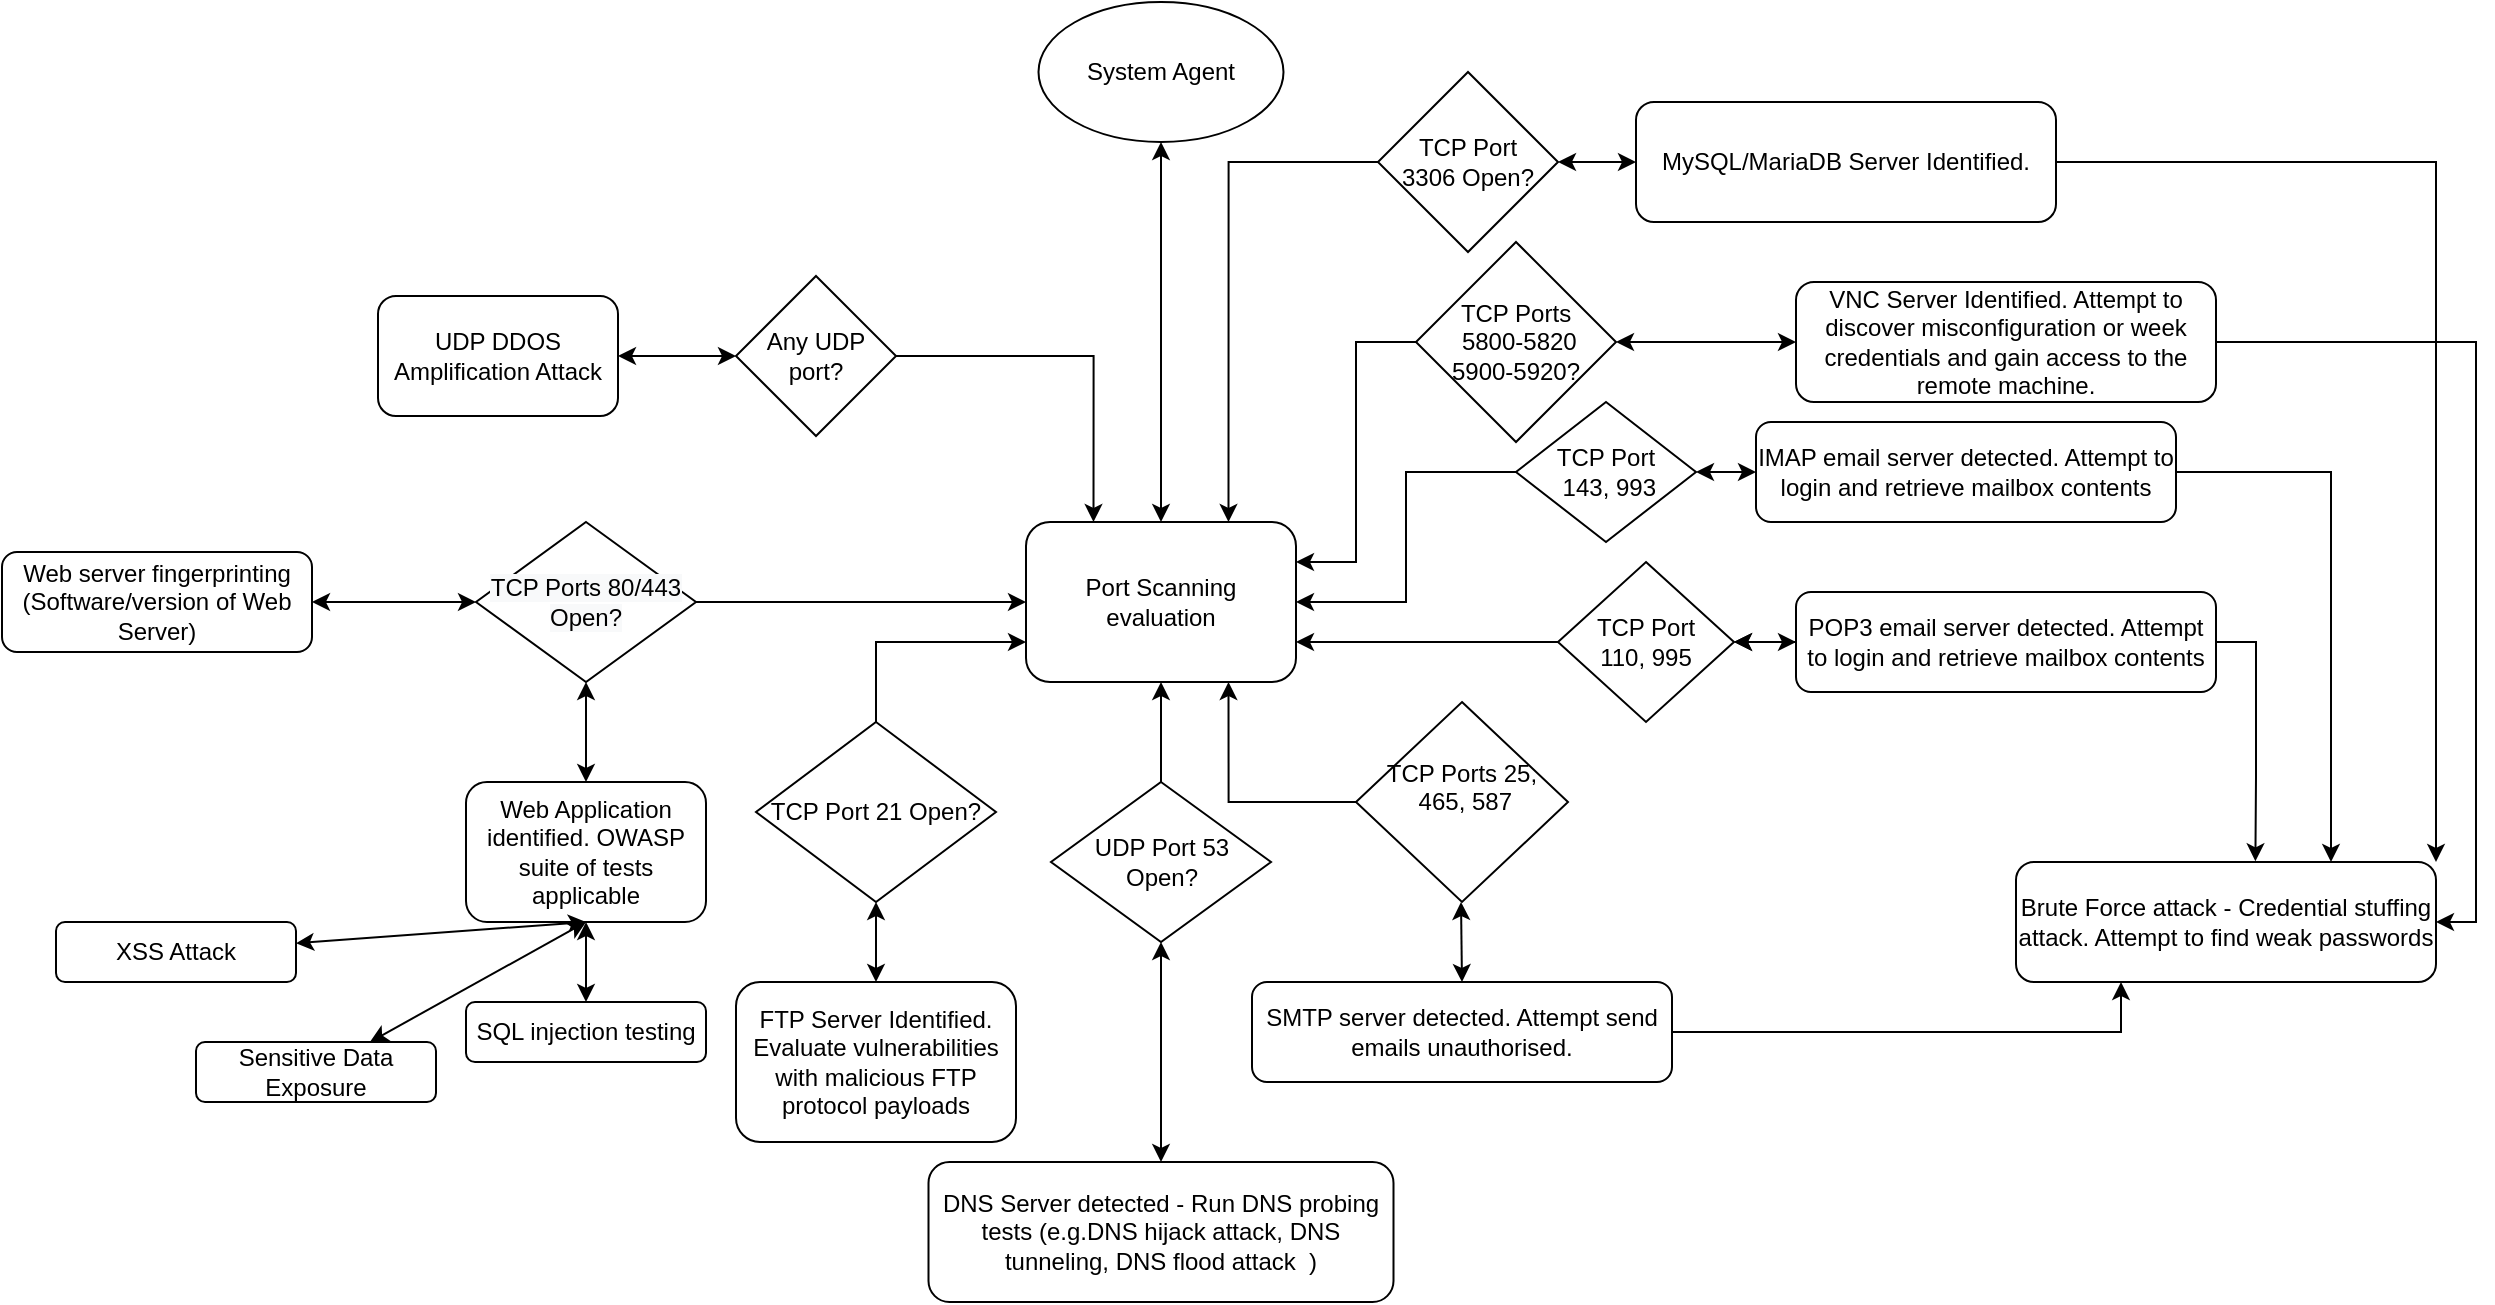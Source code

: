 <mxfile version="13.10.1" type="github">
  <diagram id="DchAP9sOTFPFpCIIkn_s" name="Page-1">
    <mxGraphModel dx="2484" dy="1897" grid="0" gridSize="10" guides="1" tooltips="1" connect="1" arrows="1" fold="1" page="1" pageScale="1" pageWidth="827" pageHeight="1169" math="0" shadow="0">
      <root>
        <mxCell id="0" />
        <mxCell id="1" parent="0" />
        <mxCell id="s764aHb25zaueQciMdZv-1" value="System Agent" style="ellipse;whiteSpace=wrap;html=1;" parent="1" vertex="1">
          <mxGeometry x="221.25" y="-190" width="122.5" height="70" as="geometry" />
        </mxCell>
        <mxCell id="s764aHb25zaueQciMdZv-3" value="Port Scanning evaluation" style="rounded=1;whiteSpace=wrap;html=1;" parent="1" vertex="1">
          <mxGeometry x="215" y="70" width="135" height="80" as="geometry" />
        </mxCell>
        <mxCell id="s764aHb25zaueQciMdZv-4" value="" style="endArrow=classic;startArrow=classic;html=1;entryX=0.5;entryY=1;entryDx=0;entryDy=0;exitX=0.5;exitY=0;exitDx=0;exitDy=0;" parent="1" source="s764aHb25zaueQciMdZv-3" target="s764aHb25zaueQciMdZv-1" edge="1">
          <mxGeometry width="50" height="50" relative="1" as="geometry">
            <mxPoint x="380" y="220" as="sourcePoint" />
            <mxPoint x="430" y="170" as="targetPoint" />
          </mxGeometry>
        </mxCell>
        <mxCell id="s764aHb25zaueQciMdZv-7" value="Web Application identified. OWASP suite of tests applicable" style="rounded=1;whiteSpace=wrap;html=1;" parent="1" vertex="1">
          <mxGeometry x="-65" y="200" width="120" height="70" as="geometry" />
        </mxCell>
        <mxCell id="s764aHb25zaueQciMdZv-8" value="" style="endArrow=classic;startArrow=classic;html=1;exitX=0.5;exitY=0;exitDx=0;exitDy=0;entryX=0.5;entryY=1;entryDx=0;entryDy=0;" parent="1" source="s764aHb25zaueQciMdZv-7" target="s764aHb25zaueQciMdZv-23" edge="1">
          <mxGeometry width="50" height="50" relative="1" as="geometry">
            <mxPoint x="190" y="250" as="sourcePoint" />
            <mxPoint x="100" y="280" as="targetPoint" />
          </mxGeometry>
        </mxCell>
        <mxCell id="s764aHb25zaueQciMdZv-9" value="SQL injection testing" style="rounded=1;whiteSpace=wrap;html=1;" parent="1" vertex="1">
          <mxGeometry x="-65" y="310" width="120" height="30" as="geometry" />
        </mxCell>
        <mxCell id="s764aHb25zaueQciMdZv-10" value="XSS Attack" style="rounded=1;whiteSpace=wrap;html=1;" parent="1" vertex="1">
          <mxGeometry x="-270" y="270" width="120" height="30" as="geometry" />
        </mxCell>
        <mxCell id="s764aHb25zaueQciMdZv-11" value="Sensitive Data Exposure" style="rounded=1;whiteSpace=wrap;html=1;" parent="1" vertex="1">
          <mxGeometry x="-200" y="330" width="120" height="30" as="geometry" />
        </mxCell>
        <mxCell id="s764aHb25zaueQciMdZv-13" value="" style="endArrow=classic;startArrow=classic;html=1;entryX=0.5;entryY=1;entryDx=0;entryDy=0;" parent="1" source="s764aHb25zaueQciMdZv-10" target="s764aHb25zaueQciMdZv-7" edge="1">
          <mxGeometry width="50" height="50" relative="1" as="geometry">
            <mxPoint x="360" y="420" as="sourcePoint" />
            <mxPoint x="360" y="390" as="targetPoint" />
          </mxGeometry>
        </mxCell>
        <mxCell id="s764aHb25zaueQciMdZv-15" value="" style="endArrow=classic;startArrow=classic;html=1;entryX=0.5;entryY=1;entryDx=0;entryDy=0;" parent="1" source="s764aHb25zaueQciMdZv-11" target="s764aHb25zaueQciMdZv-7" edge="1">
          <mxGeometry width="50" height="50" relative="1" as="geometry">
            <mxPoint x="183.333" y="420" as="sourcePoint" />
            <mxPoint x="190" y="390" as="targetPoint" />
          </mxGeometry>
        </mxCell>
        <mxCell id="s764aHb25zaueQciMdZv-16" value="" style="endArrow=classic;startArrow=classic;html=1;entryX=0.5;entryY=0;entryDx=0;entryDy=0;exitX=0.5;exitY=1;exitDx=0;exitDy=0;" parent="1" source="s764aHb25zaueQciMdZv-7" target="s764aHb25zaueQciMdZv-9" edge="1">
          <mxGeometry width="50" height="50" relative="1" as="geometry">
            <mxPoint x="264.118" y="460" as="sourcePoint" />
            <mxPoint x="190" y="390" as="targetPoint" />
          </mxGeometry>
        </mxCell>
        <mxCell id="s764aHb25zaueQciMdZv-17" value="Web server fingerprinting (Software/version of Web Server)" style="rounded=1;whiteSpace=wrap;html=1;" parent="1" vertex="1">
          <mxGeometry x="-297" y="85" width="155" height="50" as="geometry" />
        </mxCell>
        <mxCell id="s764aHb25zaueQciMdZv-18" value="" style="endArrow=classic;startArrow=classic;html=1;exitX=1;exitY=0.5;exitDx=0;exitDy=0;entryX=0;entryY=0.5;entryDx=0;entryDy=0;" parent="1" source="s764aHb25zaueQciMdZv-17" target="s764aHb25zaueQciMdZv-23" edge="1">
          <mxGeometry width="50" height="50" relative="1" as="geometry">
            <mxPoint x="190" y="320" as="sourcePoint" />
            <mxPoint x="100" y="280" as="targetPoint" />
          </mxGeometry>
        </mxCell>
        <mxCell id="s764aHb25zaueQciMdZv-20" value="FTP Server Identified. Evaluate vulnerabilities with malicious FTP protocol payloads" style="rounded=1;whiteSpace=wrap;html=1;" parent="1" vertex="1">
          <mxGeometry x="70" y="300" width="140" height="80" as="geometry" />
        </mxCell>
        <mxCell id="s764aHb25zaueQciMdZv-22" value="" style="endArrow=classic;startArrow=classic;html=1;entryX=0.5;entryY=1;entryDx=0;entryDy=0;exitX=0.5;exitY=0;exitDx=0;exitDy=0;" parent="1" source="s764aHb25zaueQciMdZv-20" target="s764aHb25zaueQciMdZv-26" edge="1">
          <mxGeometry width="50" height="50" relative="1" as="geometry">
            <mxPoint x="320" y="250" as="sourcePoint" />
            <mxPoint x="310" y="250" as="targetPoint" />
          </mxGeometry>
        </mxCell>
        <mxCell id="AUVioqDt2yypRba_NBfS-2" style="edgeStyle=orthogonalEdgeStyle;rounded=0;orthogonalLoop=1;jettySize=auto;html=1;exitX=1;exitY=0.5;exitDx=0;exitDy=0;entryX=0;entryY=0.5;entryDx=0;entryDy=0;" edge="1" parent="1" source="s764aHb25zaueQciMdZv-23" target="s764aHb25zaueQciMdZv-3">
          <mxGeometry relative="1" as="geometry" />
        </mxCell>
        <mxCell id="s764aHb25zaueQciMdZv-23" value="&lt;span style=&quot;color: rgb(0 , 0 , 0) ; font-family: &amp;#34;helvetica&amp;#34; ; font-size: 12px ; font-style: normal ; font-weight: 400 ; letter-spacing: normal ; text-align: center ; text-indent: 0px ; text-transform: none ; word-spacing: 0px ; background-color: rgb(248 , 249 , 250) ; display: inline ; float: none&quot;&gt;TCP Ports 80/443 Open?&lt;/span&gt;" style="rhombus;whiteSpace=wrap;html=1;" parent="1" vertex="1">
          <mxGeometry x="-60" y="70" width="110" height="80" as="geometry" />
        </mxCell>
        <mxCell id="AUVioqDt2yypRba_NBfS-3" style="edgeStyle=orthogonalEdgeStyle;rounded=0;orthogonalLoop=1;jettySize=auto;html=1;exitX=0.5;exitY=0;exitDx=0;exitDy=0;entryX=0;entryY=0.75;entryDx=0;entryDy=0;" edge="1" parent="1" source="s764aHb25zaueQciMdZv-26" target="s764aHb25zaueQciMdZv-3">
          <mxGeometry relative="1" as="geometry" />
        </mxCell>
        <mxCell id="s764aHb25zaueQciMdZv-26" value="&lt;font face=&quot;helvetica&quot;&gt;TCP Port 21 Open?&lt;/font&gt;" style="rhombus;whiteSpace=wrap;html=1;" parent="1" vertex="1">
          <mxGeometry x="80" y="170" width="120" height="90" as="geometry" />
        </mxCell>
        <mxCell id="AUVioqDt2yypRba_NBfS-5" style="edgeStyle=orthogonalEdgeStyle;rounded=0;orthogonalLoop=1;jettySize=auto;html=1;exitX=0.5;exitY=0;exitDx=0;exitDy=0;entryX=0.5;entryY=1;entryDx=0;entryDy=0;" edge="1" parent="1" source="s764aHb25zaueQciMdZv-29" target="s764aHb25zaueQciMdZv-3">
          <mxGeometry relative="1" as="geometry" />
        </mxCell>
        <mxCell id="s764aHb25zaueQciMdZv-29" value="&lt;font face=&quot;helvetica&quot;&gt;UDP Port 53 &lt;br&gt;Open?&lt;/font&gt;" style="rhombus;whiteSpace=wrap;html=1;" parent="1" vertex="1">
          <mxGeometry x="227.5" y="200" width="110" height="80" as="geometry" />
        </mxCell>
        <mxCell id="s764aHb25zaueQciMdZv-30" value="DNS Server detected - Run DNS probing tests (e.g.DNS hijack attack,&amp;nbsp;DNS tunneling,&amp;nbsp;DNS flood attack &amp;nbsp;)" style="rounded=1;whiteSpace=wrap;html=1;" parent="1" vertex="1">
          <mxGeometry x="166.25" y="390" width="232.5" height="70" as="geometry" />
        </mxCell>
        <mxCell id="AUVioqDt2yypRba_NBfS-7" style="edgeStyle=orthogonalEdgeStyle;rounded=0;orthogonalLoop=1;jettySize=auto;html=1;exitX=0;exitY=0.5;exitDx=0;exitDy=0;entryX=0.75;entryY=1;entryDx=0;entryDy=0;" edge="1" parent="1" source="s764aHb25zaueQciMdZv-31" target="s764aHb25zaueQciMdZv-3">
          <mxGeometry relative="1" as="geometry" />
        </mxCell>
        <mxCell id="s764aHb25zaueQciMdZv-31" value="&lt;font face=&quot;helvetica&quot;&gt;TCP Ports 25,&lt;br&gt;&amp;nbsp;465, 587&lt;br&gt;&amp;nbsp;&lt;/font&gt;&lt;span style=&quot;color: rgba(0 , 0 , 0 , 0) ; font-family: monospace ; font-size: 0px&quot;&gt;%3CmxGraphModel%3E%3Croot%3E%3CmxCell%20id%3D%220%22%2F%3E%3CmxCell%20id%3D%221%22%20parent%3D%220%22%2F%3E%3CmxCell%20id%3D%222%22%20value%3D%22%26lt%3Bfont%20face%3D%26quot%3Bhelvetica%26quot%3B%26gt%3BUDP%20Port%2053%20%26lt%3Bbr%26gt%3BOpen%3F%26lt%3B%2Ffont%26gt%3B%22%20style%3D%22rhombus%3BwhiteSpace%3Dwrap%3Bhtml%3D1%3B%22%20vertex%3D%221%22%20parent%3D%221%22%3E%3CmxGeometry%20x%3D%22380%22%20y%3D%22210%22%20width%3D%2280%22%20height%3D%2260%22%20as%3D%22geometry%22%2F%3E%3C%2FmxCell%3E%3C%2Froot%3E%3C%2FmxGraphModel%3E&lt;/span&gt;&lt;span style=&quot;color: rgba(0 , 0 , 0 , 0) ; font-family: monospace ; font-size: 0px&quot;&gt;%3CmxGraphModel%3E%3Croot%3E%3CmxCell%20id%3D%220%22%2F%3E%3CmxCell%20id%3D%221%22%20parent%3D%220%22%2F%3E%3CmxCell%20id%3D%222%22%20value%3D%22%26lt%3Bfont%20face%3D%26quot%3Bhelvetica%26quot%3B%26gt%3BUDP%20Port%2053%20%26lt%3Bbr%26gt%3BOpen%3F%26lt%3B%2Ffont%26gt%3B%22%20style%3D%22rhombus%3BwhiteSpace%3Dwrap%3Bhtml%3D1%3B%22%20vertex%3D%221%22%20parent%3D%221%22%3E%3CmxGeometry%20x%3D%22380%22%20y%3D%22210%22%20width%3D%2280%22%20height%3D%2260%22%20as%3D%22geometry%22%2F%3E%3C%2FmxCell%3E%3C%2Froot%3E%3C%2FmxGraphModel%3E&lt;/span&gt;" style="rhombus;whiteSpace=wrap;html=1;" parent="1" vertex="1">
          <mxGeometry x="380" y="160" width="106" height="100" as="geometry" />
        </mxCell>
        <mxCell id="AUVioqDt2yypRba_NBfS-29" style="edgeStyle=orthogonalEdgeStyle;rounded=0;orthogonalLoop=1;jettySize=auto;html=1;exitX=1;exitY=0.5;exitDx=0;exitDy=0;entryX=0.25;entryY=1;entryDx=0;entryDy=0;" edge="1" parent="1" source="s764aHb25zaueQciMdZv-32" target="s764aHb25zaueQciMdZv-43">
          <mxGeometry relative="1" as="geometry" />
        </mxCell>
        <mxCell id="s764aHb25zaueQciMdZv-32" value="SMTP server detected. Attempt send emails unauthorised." style="rounded=1;whiteSpace=wrap;html=1;" parent="1" vertex="1">
          <mxGeometry x="328" y="300" width="210" height="50" as="geometry" />
        </mxCell>
        <mxCell id="AUVioqDt2yypRba_NBfS-12" style="edgeStyle=orthogonalEdgeStyle;rounded=0;orthogonalLoop=1;jettySize=auto;html=1;exitX=0;exitY=0.5;exitDx=0;exitDy=0;entryX=1;entryY=0.75;entryDx=0;entryDy=0;" edge="1" parent="1" source="s764aHb25zaueQciMdZv-33" target="s764aHb25zaueQciMdZv-3">
          <mxGeometry relative="1" as="geometry" />
        </mxCell>
        <mxCell id="s764aHb25zaueQciMdZv-33" value="&lt;font face=&quot;helvetica&quot;&gt;TCP Port &lt;br&gt;110, 995&lt;/font&gt;" style="rhombus;whiteSpace=wrap;html=1;" parent="1" vertex="1">
          <mxGeometry x="481" y="90" width="88" height="80" as="geometry" />
        </mxCell>
        <mxCell id="AUVioqDt2yypRba_NBfS-18" value="" style="edgeStyle=orthogonalEdgeStyle;rounded=0;orthogonalLoop=1;jettySize=auto;html=1;" edge="1" parent="1" source="s764aHb25zaueQciMdZv-34" target="s764aHb25zaueQciMdZv-33">
          <mxGeometry relative="1" as="geometry" />
        </mxCell>
        <mxCell id="AUVioqDt2yypRba_NBfS-25" style="edgeStyle=orthogonalEdgeStyle;rounded=0;orthogonalLoop=1;jettySize=auto;html=1;exitX=1;exitY=0.5;exitDx=0;exitDy=0;entryX=0.57;entryY=-0.006;entryDx=0;entryDy=0;entryPerimeter=0;" edge="1" parent="1" source="s764aHb25zaueQciMdZv-34" target="s764aHb25zaueQciMdZv-43">
          <mxGeometry relative="1" as="geometry" />
        </mxCell>
        <mxCell id="s764aHb25zaueQciMdZv-34" value="POP3 email server detected. Attempt to login and retrieve mailbox contents" style="rounded=1;whiteSpace=wrap;html=1;" parent="1" vertex="1">
          <mxGeometry x="600" y="105" width="210" height="50" as="geometry" />
        </mxCell>
        <mxCell id="AUVioqDt2yypRba_NBfS-15" style="edgeStyle=orthogonalEdgeStyle;rounded=0;orthogonalLoop=1;jettySize=auto;html=1;exitX=0;exitY=0.5;exitDx=0;exitDy=0;entryX=1;entryY=0.5;entryDx=0;entryDy=0;" edge="1" parent="1" source="s764aHb25zaueQciMdZv-35" target="s764aHb25zaueQciMdZv-3">
          <mxGeometry relative="1" as="geometry" />
        </mxCell>
        <mxCell id="s764aHb25zaueQciMdZv-35" value="&lt;font face=&quot;helvetica&quot;&gt;TCP Port&lt;br&gt;&amp;nbsp;143, 993&lt;/font&gt;" style="rhombus;whiteSpace=wrap;html=1;" parent="1" vertex="1">
          <mxGeometry x="460" y="10" width="90" height="70" as="geometry" />
        </mxCell>
        <mxCell id="AUVioqDt2yypRba_NBfS-26" style="edgeStyle=orthogonalEdgeStyle;rounded=0;orthogonalLoop=1;jettySize=auto;html=1;exitX=1;exitY=0.5;exitDx=0;exitDy=0;entryX=0.75;entryY=0;entryDx=0;entryDy=0;" edge="1" parent="1" source="s764aHb25zaueQciMdZv-36" target="s764aHb25zaueQciMdZv-43">
          <mxGeometry relative="1" as="geometry" />
        </mxCell>
        <mxCell id="s764aHb25zaueQciMdZv-36" value="IMAP email server detected. Attempt to login and retrieve mailbox contents" style="rounded=1;whiteSpace=wrap;html=1;" parent="1" vertex="1">
          <mxGeometry x="580" y="20" width="210" height="50" as="geometry" />
        </mxCell>
        <mxCell id="AUVioqDt2yypRba_NBfS-30" style="edgeStyle=orthogonalEdgeStyle;rounded=0;orthogonalLoop=1;jettySize=auto;html=1;exitX=1;exitY=0.5;exitDx=0;exitDy=0;entryX=0.25;entryY=0;entryDx=0;entryDy=0;" edge="1" parent="1" source="s764aHb25zaueQciMdZv-38" target="s764aHb25zaueQciMdZv-3">
          <mxGeometry relative="1" as="geometry" />
        </mxCell>
        <mxCell id="s764aHb25zaueQciMdZv-38" value="Any UDP port?" style="rhombus;whiteSpace=wrap;html=1;" parent="1" vertex="1">
          <mxGeometry x="70" y="-53" width="80" height="80" as="geometry" />
        </mxCell>
        <mxCell id="s764aHb25zaueQciMdZv-39" value="UDP DDOS Amplification Attack" style="rounded=1;whiteSpace=wrap;html=1;" parent="1" vertex="1">
          <mxGeometry x="-109" y="-43" width="120" height="60" as="geometry" />
        </mxCell>
        <mxCell id="AUVioqDt2yypRba_NBfS-19" style="edgeStyle=orthogonalEdgeStyle;rounded=0;orthogonalLoop=1;jettySize=auto;html=1;exitX=0;exitY=0.5;exitDx=0;exitDy=0;entryX=1;entryY=0.25;entryDx=0;entryDy=0;" edge="1" parent="1" source="s764aHb25zaueQciMdZv-40" target="s764aHb25zaueQciMdZv-3">
          <mxGeometry relative="1" as="geometry" />
        </mxCell>
        <mxCell id="s764aHb25zaueQciMdZv-40" value="&lt;font face=&quot;helvetica&quot;&gt;TCP Ports&lt;br&gt;&amp;nbsp;5800-5820&lt;br&gt;5900-5920?&lt;br&gt;&lt;/font&gt;" style="rhombus;whiteSpace=wrap;html=1;" parent="1" vertex="1">
          <mxGeometry x="410" y="-70" width="100" height="100" as="geometry" />
        </mxCell>
        <mxCell id="AUVioqDt2yypRba_NBfS-27" style="edgeStyle=orthogonalEdgeStyle;rounded=0;orthogonalLoop=1;jettySize=auto;html=1;exitX=1;exitY=0.5;exitDx=0;exitDy=0;entryX=1;entryY=0.5;entryDx=0;entryDy=0;" edge="1" parent="1" source="s764aHb25zaueQciMdZv-42" target="s764aHb25zaueQciMdZv-43">
          <mxGeometry relative="1" as="geometry" />
        </mxCell>
        <mxCell id="s764aHb25zaueQciMdZv-42" value="VNC Server Identified. Attempt to discover misconfiguration or week credentials and gain access to the remote machine." style="rounded=1;whiteSpace=wrap;html=1;" parent="1" vertex="1">
          <mxGeometry x="600" y="-50" width="210" height="60" as="geometry" />
        </mxCell>
        <mxCell id="s764aHb25zaueQciMdZv-43" value="Brute Force attack - Credential stuffing attack. Attempt to find weak passwords" style="rounded=1;whiteSpace=wrap;html=1;" parent="1" vertex="1">
          <mxGeometry x="710" y="240" width="210" height="60" as="geometry" />
        </mxCell>
        <mxCell id="AUVioqDt2yypRba_NBfS-23" style="edgeStyle=orthogonalEdgeStyle;rounded=0;orthogonalLoop=1;jettySize=auto;html=1;exitX=0.5;exitY=1;exitDx=0;exitDy=0;entryX=0.75;entryY=0;entryDx=0;entryDy=0;" edge="1" parent="1" source="s764aHb25zaueQciMdZv-44" target="s764aHb25zaueQciMdZv-3">
          <mxGeometry relative="1" as="geometry" />
        </mxCell>
        <mxCell id="s764aHb25zaueQciMdZv-44" value="&lt;font face=&quot;helvetica&quot;&gt;TCP Port &lt;br&gt;3306 Open?&lt;br&gt;&lt;/font&gt;" style="rhombus;whiteSpace=wrap;html=1;direction=south;" parent="1" vertex="1">
          <mxGeometry x="391" y="-155" width="90" height="90" as="geometry" />
        </mxCell>
        <mxCell id="AUVioqDt2yypRba_NBfS-28" style="edgeStyle=orthogonalEdgeStyle;rounded=0;orthogonalLoop=1;jettySize=auto;html=1;exitX=1;exitY=0.5;exitDx=0;exitDy=0;entryX=1;entryY=0;entryDx=0;entryDy=0;" edge="1" parent="1" source="s764aHb25zaueQciMdZv-45" target="s764aHb25zaueQciMdZv-43">
          <mxGeometry relative="1" as="geometry" />
        </mxCell>
        <mxCell id="s764aHb25zaueQciMdZv-45" value="MySQL/MariaDB Server Identified." style="rounded=1;whiteSpace=wrap;html=1;" parent="1" vertex="1">
          <mxGeometry x="520" y="-140" width="210" height="60" as="geometry" />
        </mxCell>
        <mxCell id="AUVioqDt2yypRba_NBfS-9" value="" style="endArrow=classic;startArrow=classic;html=1;entryX=0.5;entryY=1;entryDx=0;entryDy=0;" edge="1" parent="1" source="s764aHb25zaueQciMdZv-30" target="s764aHb25zaueQciMdZv-29">
          <mxGeometry width="50" height="50" relative="1" as="geometry">
            <mxPoint x="150" y="310" as="sourcePoint" />
            <mxPoint x="150" y="270" as="targetPoint" />
          </mxGeometry>
        </mxCell>
        <mxCell id="AUVioqDt2yypRba_NBfS-10" value="" style="endArrow=classic;startArrow=classic;html=1;entryX=0.5;entryY=1;entryDx=0;entryDy=0;exitX=0.5;exitY=0;exitDx=0;exitDy=0;" edge="1" parent="1" source="s764aHb25zaueQciMdZv-32">
          <mxGeometry width="50" height="50" relative="1" as="geometry">
            <mxPoint x="440" y="380" as="sourcePoint" />
            <mxPoint x="432.5" y="260" as="targetPoint" />
          </mxGeometry>
        </mxCell>
        <mxCell id="AUVioqDt2yypRba_NBfS-14" value="" style="endArrow=classic;startArrow=classic;html=1;entryX=1;entryY=0.5;entryDx=0;entryDy=0;exitX=0;exitY=0.5;exitDx=0;exitDy=0;" edge="1" parent="1" source="s764aHb25zaueQciMdZv-34" target="s764aHb25zaueQciMdZv-33">
          <mxGeometry width="50" height="50" relative="1" as="geometry">
            <mxPoint x="443" y="300" as="sourcePoint" />
            <mxPoint x="442.5" y="270" as="targetPoint" />
          </mxGeometry>
        </mxCell>
        <mxCell id="AUVioqDt2yypRba_NBfS-17" value="" style="endArrow=classic;startArrow=classic;html=1;entryX=1;entryY=0.5;entryDx=0;entryDy=0;exitX=0;exitY=0.5;exitDx=0;exitDy=0;" edge="1" parent="1" source="s764aHb25zaueQciMdZv-36" target="s764aHb25zaueQciMdZv-35">
          <mxGeometry width="50" height="50" relative="1" as="geometry">
            <mxPoint x="610" y="140" as="sourcePoint" />
            <mxPoint x="579" y="140" as="targetPoint" />
          </mxGeometry>
        </mxCell>
        <mxCell id="AUVioqDt2yypRba_NBfS-20" value="" style="endArrow=classic;startArrow=classic;html=1;entryX=1;entryY=0.5;entryDx=0;entryDy=0;exitX=0;exitY=0.5;exitDx=0;exitDy=0;" edge="1" parent="1" source="s764aHb25zaueQciMdZv-42" target="s764aHb25zaueQciMdZv-40">
          <mxGeometry width="50" height="50" relative="1" as="geometry">
            <mxPoint x="590" y="55" as="sourcePoint" />
            <mxPoint x="560" y="55" as="targetPoint" />
          </mxGeometry>
        </mxCell>
        <mxCell id="AUVioqDt2yypRba_NBfS-22" value="" style="endArrow=classic;startArrow=classic;html=1;entryX=0.5;entryY=0;entryDx=0;entryDy=0;" edge="1" parent="1" source="s764aHb25zaueQciMdZv-45" target="s764aHb25zaueQciMdZv-44">
          <mxGeometry width="50" height="50" relative="1" as="geometry">
            <mxPoint x="610" y="-10" as="sourcePoint" />
            <mxPoint x="520" y="-10" as="targetPoint" />
          </mxGeometry>
        </mxCell>
        <mxCell id="AUVioqDt2yypRba_NBfS-31" value="" style="endArrow=classic;startArrow=classic;html=1;exitX=1;exitY=0.5;exitDx=0;exitDy=0;entryX=0;entryY=0.5;entryDx=0;entryDy=0;" edge="1" parent="1" source="s764aHb25zaueQciMdZv-39" target="s764aHb25zaueQciMdZv-38">
          <mxGeometry width="50" height="50" relative="1" as="geometry">
            <mxPoint x="-132" y="120.0" as="sourcePoint" />
            <mxPoint x="-50" y="120.0" as="targetPoint" />
          </mxGeometry>
        </mxCell>
      </root>
    </mxGraphModel>
  </diagram>
</mxfile>
